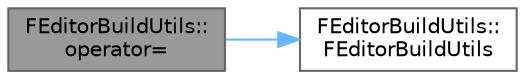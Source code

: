 digraph "FEditorBuildUtils::operator="
{
 // INTERACTIVE_SVG=YES
 // LATEX_PDF_SIZE
  bgcolor="transparent";
  edge [fontname=Helvetica,fontsize=10,labelfontname=Helvetica,labelfontsize=10];
  node [fontname=Helvetica,fontsize=10,shape=box,height=0.2,width=0.4];
  rankdir="LR";
  Node1 [id="Node000001",label="FEditorBuildUtils::\loperator=",height=0.2,width=0.4,color="gray40", fillcolor="grey60", style="filled", fontcolor="black",tooltip=" "];
  Node1 -> Node2 [id="edge1_Node000001_Node000002",color="steelblue1",style="solid",tooltip=" "];
  Node2 [id="Node000002",label="FEditorBuildUtils::\lFEditorBuildUtils",height=0.2,width=0.4,color="grey40", fillcolor="white", style="filled",URL="$dd/dac/classFEditorBuildUtils.html#add04ff2a429fcaec3106daf005932d64",tooltip="Intentionally hide constructors, etc."];
}
